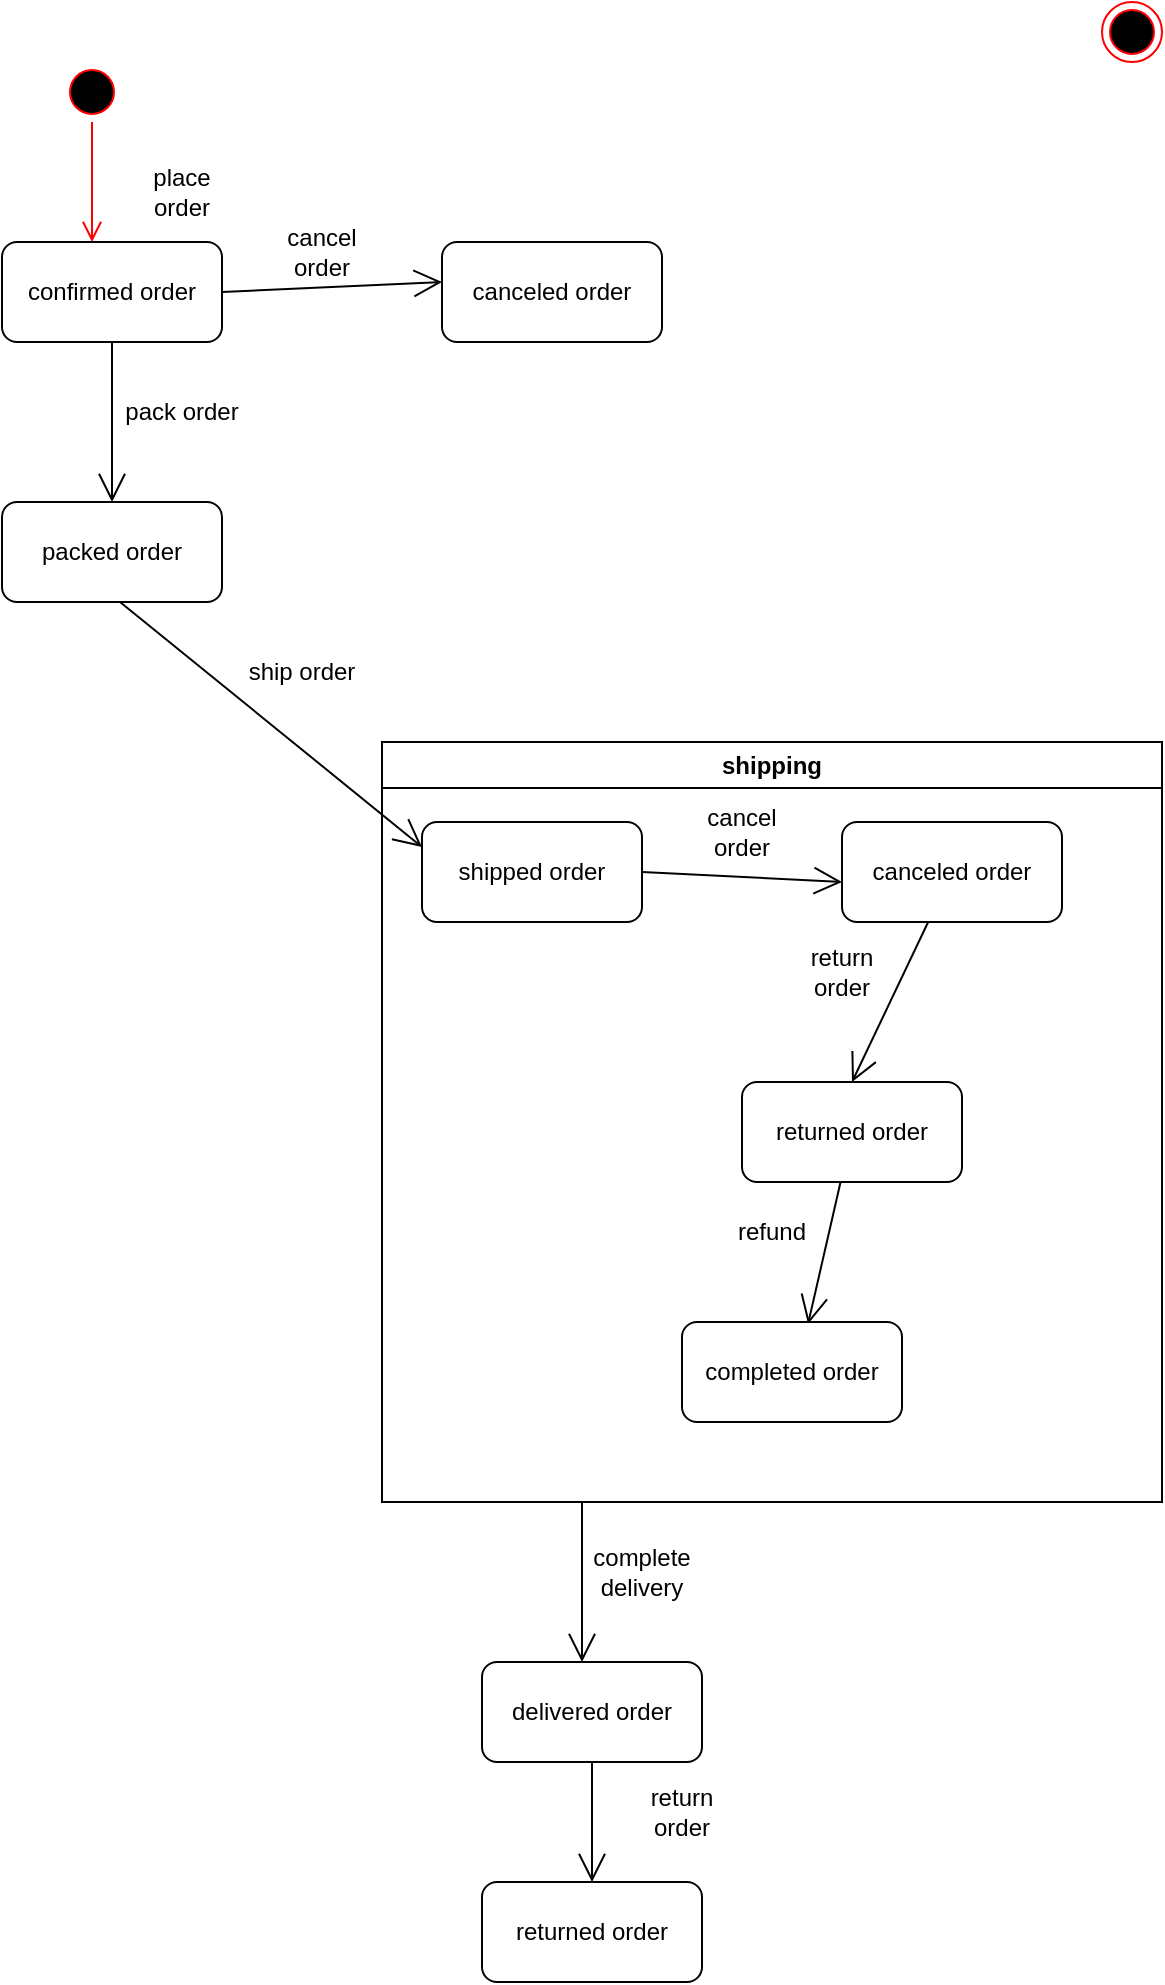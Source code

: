 <mxfile version="25.0.3">
  <diagram name="Page-1" id="FIavwFqXX8DvZRv2D7Bb">
    <mxGraphModel dx="1434" dy="688" grid="1" gridSize="10" guides="1" tooltips="1" connect="1" arrows="1" fold="1" page="1" pageScale="1" pageWidth="850" pageHeight="1100" math="0" shadow="0">
      <root>
        <mxCell id="0" />
        <mxCell id="1" parent="0" />
        <mxCell id="9U3KtG-cp8fkpg_vPS3K-1" value="" style="ellipse;html=1;shape=startState;fillColor=#000000;strokeColor=#ff0000;" vertex="1" parent="1">
          <mxGeometry x="60" y="110" width="30" height="30" as="geometry" />
        </mxCell>
        <mxCell id="9U3KtG-cp8fkpg_vPS3K-2" value="" style="edgeStyle=orthogonalEdgeStyle;html=1;verticalAlign=bottom;endArrow=open;endSize=8;strokeColor=#ff0000;rounded=0;" edge="1" source="9U3KtG-cp8fkpg_vPS3K-1" parent="1">
          <mxGeometry relative="1" as="geometry">
            <mxPoint x="75" y="200" as="targetPoint" />
          </mxGeometry>
        </mxCell>
        <mxCell id="9U3KtG-cp8fkpg_vPS3K-3" value="" style="ellipse;html=1;shape=endState;fillColor=#000000;strokeColor=#ff0000;" vertex="1" parent="1">
          <mxGeometry x="580" y="80" width="30" height="30" as="geometry" />
        </mxCell>
        <mxCell id="9U3KtG-cp8fkpg_vPS3K-4" value="confirmed order" style="html=1;whiteSpace=wrap;rounded=1;" vertex="1" parent="1">
          <mxGeometry x="30" y="200" width="110" height="50" as="geometry" />
        </mxCell>
        <mxCell id="9U3KtG-cp8fkpg_vPS3K-5" value="" style="endArrow=open;endFill=1;endSize=12;html=1;rounded=0;exitX=0.5;exitY=1;exitDx=0;exitDy=0;" edge="1" parent="1" source="9U3KtG-cp8fkpg_vPS3K-4">
          <mxGeometry width="160" relative="1" as="geometry">
            <mxPoint x="30" y="444" as="sourcePoint" />
            <mxPoint x="85" y="330" as="targetPoint" />
          </mxGeometry>
        </mxCell>
        <mxCell id="9U3KtG-cp8fkpg_vPS3K-6" value="place order" style="text;html=1;align=center;verticalAlign=middle;whiteSpace=wrap;rounded=0;" vertex="1" parent="1">
          <mxGeometry x="90" y="160" width="60" height="30" as="geometry" />
        </mxCell>
        <mxCell id="9U3KtG-cp8fkpg_vPS3K-7" value="pack order" style="text;html=1;align=center;verticalAlign=middle;whiteSpace=wrap;rounded=0;" vertex="1" parent="1">
          <mxGeometry x="90" y="270" width="60" height="30" as="geometry" />
        </mxCell>
        <mxCell id="9U3KtG-cp8fkpg_vPS3K-8" value="packed order" style="html=1;whiteSpace=wrap;rounded=1;" vertex="1" parent="1">
          <mxGeometry x="30" y="330" width="110" height="50" as="geometry" />
        </mxCell>
        <mxCell id="9U3KtG-cp8fkpg_vPS3K-9" value="" style="endArrow=open;endFill=1;endSize=12;html=1;rounded=0;exitX=0.5;exitY=1;exitDx=0;exitDy=0;entryX=0;entryY=0.25;entryDx=0;entryDy=0;" edge="1" parent="1" target="9U3KtG-cp8fkpg_vPS3K-24">
          <mxGeometry width="160" relative="1" as="geometry">
            <mxPoint x="89" y="380" as="sourcePoint" />
            <mxPoint x="89" y="460" as="targetPoint" />
          </mxGeometry>
        </mxCell>
        <mxCell id="9U3KtG-cp8fkpg_vPS3K-10" value="ship order" style="text;html=1;align=center;verticalAlign=middle;whiteSpace=wrap;rounded=0;" vertex="1" parent="1">
          <mxGeometry x="150" y="400" width="60" height="30" as="geometry" />
        </mxCell>
        <mxCell id="9U3KtG-cp8fkpg_vPS3K-12" value="complete delivery" style="text;html=1;align=center;verticalAlign=middle;whiteSpace=wrap;rounded=0;" vertex="1" parent="1">
          <mxGeometry x="320" y="850" width="60" height="30" as="geometry" />
        </mxCell>
        <mxCell id="9U3KtG-cp8fkpg_vPS3K-13" value="" style="endArrow=open;endFill=1;endSize=12;html=1;rounded=0;exitX=0.5;exitY=1;exitDx=0;exitDy=0;" edge="1" parent="1">
          <mxGeometry width="160" relative="1" as="geometry">
            <mxPoint x="320" y="830" as="sourcePoint" />
            <mxPoint x="320" y="910" as="targetPoint" />
          </mxGeometry>
        </mxCell>
        <mxCell id="9U3KtG-cp8fkpg_vPS3K-14" value="delivered order" style="html=1;whiteSpace=wrap;rounded=1;" vertex="1" parent="1">
          <mxGeometry x="270" y="910" width="110" height="50" as="geometry" />
        </mxCell>
        <mxCell id="9U3KtG-cp8fkpg_vPS3K-15" value="cancel order" style="text;html=1;align=center;verticalAlign=middle;whiteSpace=wrap;rounded=0;" vertex="1" parent="1">
          <mxGeometry x="160" y="190" width="60" height="30" as="geometry" />
        </mxCell>
        <mxCell id="9U3KtG-cp8fkpg_vPS3K-16" value="" style="endArrow=open;endFill=1;endSize=12;html=1;rounded=0;exitX=1;exitY=0.5;exitDx=0;exitDy=0;" edge="1" parent="1" source="9U3KtG-cp8fkpg_vPS3K-4">
          <mxGeometry width="160" relative="1" as="geometry">
            <mxPoint x="181" y="280" as="sourcePoint" />
            <mxPoint x="250" y="220" as="targetPoint" />
          </mxGeometry>
        </mxCell>
        <mxCell id="9U3KtG-cp8fkpg_vPS3K-17" value="canceled order" style="html=1;whiteSpace=wrap;rounded=1;" vertex="1" parent="1">
          <mxGeometry x="250" y="200" width="110" height="50" as="geometry" />
        </mxCell>
        <mxCell id="9U3KtG-cp8fkpg_vPS3K-18" value="return order" style="text;html=1;align=center;verticalAlign=middle;whiteSpace=wrap;rounded=0;" vertex="1" parent="1">
          <mxGeometry x="340" y="970" width="60" height="30" as="geometry" />
        </mxCell>
        <mxCell id="9U3KtG-cp8fkpg_vPS3K-19" value="returned order" style="html=1;whiteSpace=wrap;rounded=1;" vertex="1" parent="1">
          <mxGeometry x="270" y="1020" width="110" height="50" as="geometry" />
        </mxCell>
        <mxCell id="9U3KtG-cp8fkpg_vPS3K-20" value="" style="endArrow=open;endFill=1;endSize=12;html=1;rounded=0;entryX=0.5;entryY=0;entryDx=0;entryDy=0;" edge="1" parent="1" source="9U3KtG-cp8fkpg_vPS3K-14" target="9U3KtG-cp8fkpg_vPS3K-19">
          <mxGeometry width="160" relative="1" as="geometry">
            <mxPoint x="99" y="640" as="sourcePoint" />
            <mxPoint x="99" y="720" as="targetPoint" />
          </mxGeometry>
        </mxCell>
        <mxCell id="9U3KtG-cp8fkpg_vPS3K-23" value="shipping" style="swimlane;whiteSpace=wrap;html=1;" vertex="1" parent="1">
          <mxGeometry x="220" y="450" width="390" height="380" as="geometry" />
        </mxCell>
        <mxCell id="9U3KtG-cp8fkpg_vPS3K-24" value="shipped order" style="html=1;whiteSpace=wrap;rounded=1;" vertex="1" parent="9U3KtG-cp8fkpg_vPS3K-23">
          <mxGeometry x="20" y="40" width="110" height="50" as="geometry" />
        </mxCell>
        <mxCell id="9U3KtG-cp8fkpg_vPS3K-25" value="" style="endArrow=open;endFill=1;endSize=12;html=1;rounded=0;exitX=1;exitY=0.5;exitDx=0;exitDy=0;" edge="1" parent="9U3KtG-cp8fkpg_vPS3K-23" source="9U3KtG-cp8fkpg_vPS3K-24">
          <mxGeometry width="160" relative="1" as="geometry">
            <mxPoint x="160" y="90" as="sourcePoint" />
            <mxPoint x="230" y="70" as="targetPoint" />
          </mxGeometry>
        </mxCell>
        <mxCell id="9U3KtG-cp8fkpg_vPS3K-26" value="can&lt;span style=&quot;background-color: initial;&quot;&gt;cel order&lt;/span&gt;" style="text;html=1;align=center;verticalAlign=middle;whiteSpace=wrap;rounded=0;" vertex="1" parent="9U3KtG-cp8fkpg_vPS3K-23">
          <mxGeometry x="150" y="30" width="60" height="30" as="geometry" />
        </mxCell>
        <mxCell id="9U3KtG-cp8fkpg_vPS3K-27" value="canceled order" style="html=1;whiteSpace=wrap;rounded=1;" vertex="1" parent="9U3KtG-cp8fkpg_vPS3K-23">
          <mxGeometry x="230" y="40" width="110" height="50" as="geometry" />
        </mxCell>
        <mxCell id="9U3KtG-cp8fkpg_vPS3K-28" value="" style="endArrow=open;endFill=1;endSize=12;html=1;rounded=0;entryX=0.5;entryY=0;entryDx=0;entryDy=0;" edge="1" parent="9U3KtG-cp8fkpg_vPS3K-23" source="9U3KtG-cp8fkpg_vPS3K-27" target="9U3KtG-cp8fkpg_vPS3K-29">
          <mxGeometry width="160" relative="1" as="geometry">
            <mxPoint x="284.5" y="95" as="sourcePoint" />
            <mxPoint x="285" y="150" as="targetPoint" />
          </mxGeometry>
        </mxCell>
        <mxCell id="9U3KtG-cp8fkpg_vPS3K-29" value="returned order" style="html=1;whiteSpace=wrap;rounded=1;" vertex="1" parent="9U3KtG-cp8fkpg_vPS3K-23">
          <mxGeometry x="180" y="170" width="110" height="50" as="geometry" />
        </mxCell>
        <mxCell id="9U3KtG-cp8fkpg_vPS3K-30" value="return order" style="text;html=1;align=center;verticalAlign=middle;whiteSpace=wrap;rounded=0;" vertex="1" parent="9U3KtG-cp8fkpg_vPS3K-23">
          <mxGeometry x="200" y="100" width="60" height="30" as="geometry" />
        </mxCell>
        <mxCell id="9U3KtG-cp8fkpg_vPS3K-34" value="" style="endArrow=open;endFill=1;endSize=12;html=1;rounded=0;entryX=0.573;entryY=0.02;entryDx=0;entryDy=0;entryPerimeter=0;" edge="1" parent="9U3KtG-cp8fkpg_vPS3K-23" source="9U3KtG-cp8fkpg_vPS3K-29" target="9U3KtG-cp8fkpg_vPS3K-36">
          <mxGeometry width="160" relative="1" as="geometry">
            <mxPoint x="130" y="220" as="sourcePoint" />
            <mxPoint x="135" y="270" as="targetPoint" />
          </mxGeometry>
        </mxCell>
        <mxCell id="9U3KtG-cp8fkpg_vPS3K-35" value="refund" style="text;html=1;align=center;verticalAlign=middle;whiteSpace=wrap;rounded=0;" vertex="1" parent="9U3KtG-cp8fkpg_vPS3K-23">
          <mxGeometry x="165" y="230" width="60" height="30" as="geometry" />
        </mxCell>
        <mxCell id="9U3KtG-cp8fkpg_vPS3K-36" value="completed order" style="html=1;whiteSpace=wrap;rounded=1;" vertex="1" parent="9U3KtG-cp8fkpg_vPS3K-23">
          <mxGeometry x="150" y="290" width="110" height="50" as="geometry" />
        </mxCell>
      </root>
    </mxGraphModel>
  </diagram>
</mxfile>
